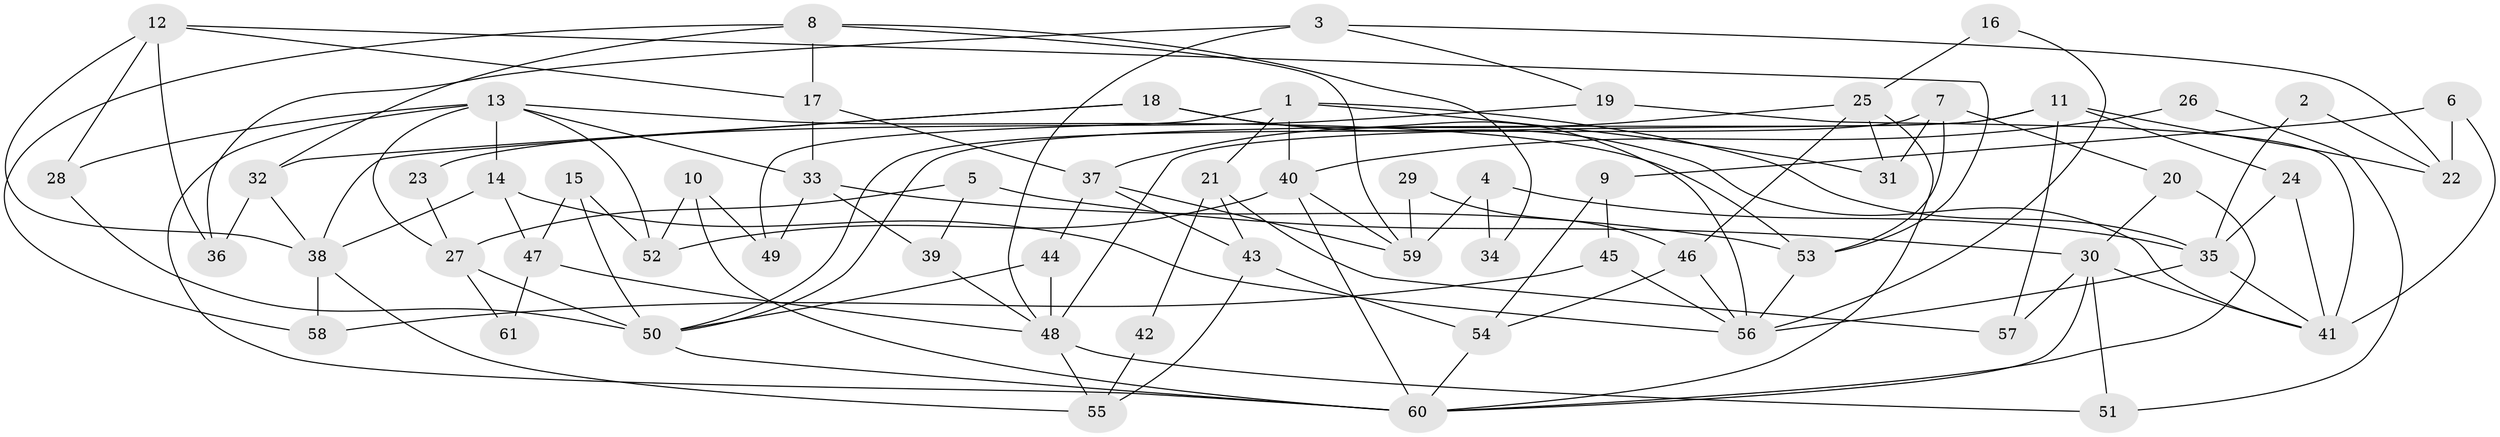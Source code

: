 // Generated by graph-tools (version 1.1) at 2025/15/03/09/25 04:15:17]
// undirected, 61 vertices, 122 edges
graph export_dot {
graph [start="1"]
  node [color=gray90,style=filled];
  1;
  2;
  3;
  4;
  5;
  6;
  7;
  8;
  9;
  10;
  11;
  12;
  13;
  14;
  15;
  16;
  17;
  18;
  19;
  20;
  21;
  22;
  23;
  24;
  25;
  26;
  27;
  28;
  29;
  30;
  31;
  32;
  33;
  34;
  35;
  36;
  37;
  38;
  39;
  40;
  41;
  42;
  43;
  44;
  45;
  46;
  47;
  48;
  49;
  50;
  51;
  52;
  53;
  54;
  55;
  56;
  57;
  58;
  59;
  60;
  61;
  1 -- 40;
  1 -- 35;
  1 -- 21;
  1 -- 31;
  1 -- 49;
  2 -- 35;
  2 -- 22;
  3 -- 36;
  3 -- 48;
  3 -- 19;
  3 -- 22;
  4 -- 59;
  4 -- 35;
  4 -- 34;
  5 -- 30;
  5 -- 27;
  5 -- 39;
  6 -- 22;
  6 -- 9;
  6 -- 41;
  7 -- 20;
  7 -- 50;
  7 -- 31;
  7 -- 53;
  8 -- 17;
  8 -- 32;
  8 -- 34;
  8 -- 58;
  8 -- 59;
  9 -- 45;
  9 -- 54;
  10 -- 52;
  10 -- 49;
  10 -- 60;
  11 -- 57;
  11 -- 48;
  11 -- 22;
  11 -- 24;
  11 -- 50;
  12 -- 53;
  12 -- 28;
  12 -- 17;
  12 -- 36;
  12 -- 38;
  13 -- 53;
  13 -- 60;
  13 -- 14;
  13 -- 27;
  13 -- 28;
  13 -- 33;
  13 -- 52;
  14 -- 47;
  14 -- 38;
  14 -- 56;
  15 -- 52;
  15 -- 50;
  15 -- 47;
  16 -- 25;
  16 -- 56;
  17 -- 33;
  17 -- 37;
  18 -- 56;
  18 -- 38;
  18 -- 32;
  18 -- 41;
  19 -- 41;
  19 -- 23;
  20 -- 60;
  20 -- 30;
  21 -- 43;
  21 -- 42;
  21 -- 57;
  23 -- 27;
  24 -- 41;
  24 -- 35;
  25 -- 46;
  25 -- 31;
  25 -- 37;
  25 -- 60;
  26 -- 40;
  26 -- 51;
  27 -- 50;
  27 -- 61;
  28 -- 50;
  29 -- 59;
  29 -- 46;
  30 -- 41;
  30 -- 60;
  30 -- 51;
  30 -- 57;
  32 -- 38;
  32 -- 36;
  33 -- 53;
  33 -- 39;
  33 -- 49;
  35 -- 41;
  35 -- 56;
  37 -- 43;
  37 -- 44;
  37 -- 59;
  38 -- 55;
  38 -- 58;
  39 -- 48;
  40 -- 60;
  40 -- 59;
  40 -- 52;
  42 -- 55;
  43 -- 55;
  43 -- 54;
  44 -- 50;
  44 -- 48;
  45 -- 56;
  45 -- 58;
  46 -- 54;
  46 -- 56;
  47 -- 48;
  47 -- 61;
  48 -- 51;
  48 -- 55;
  50 -- 60;
  53 -- 56;
  54 -- 60;
}
